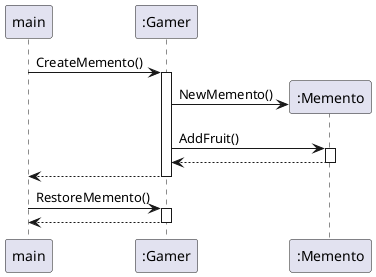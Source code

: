 @startuml
'https://plantuml.com/sequence-diagram

participant main as main
participant ":Gamer" as gamer
participant ":Memento" as memento

autoactivate on
main -> gamer: CreateMemento()
gamer -> memento **: NewMemento()
gamer -> memento: AddFruit()
return
main <-- gamer
main -> gamer: RestoreMemento()
return

@enduml